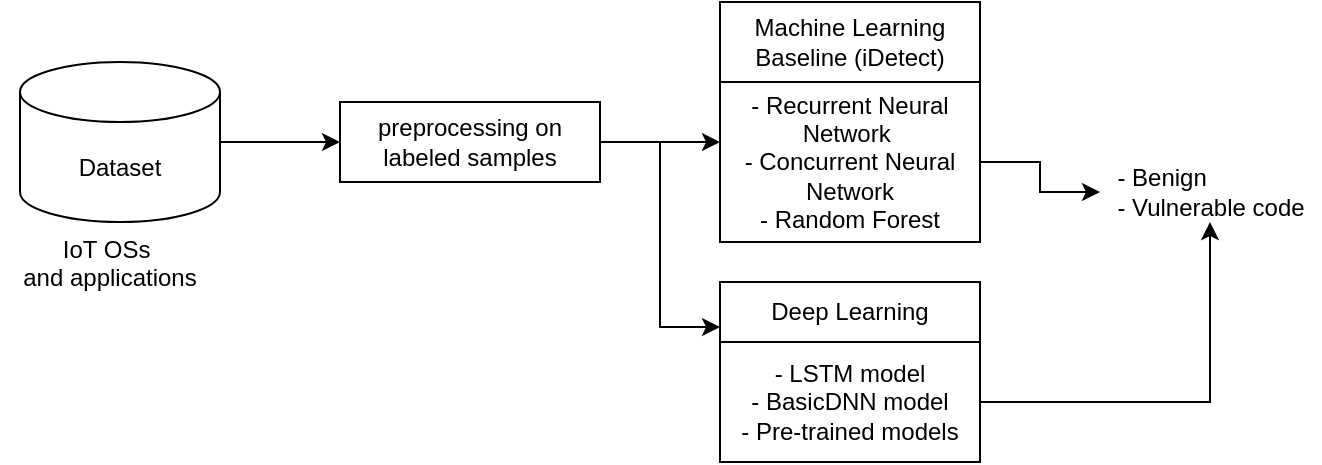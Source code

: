 <mxfile version="14.1.8" type="device"><diagram id="tKHIXXi_9BZW7XSPk5By" name="Page-1"><mxGraphModel dx="1226" dy="1212" grid="1" gridSize="10" guides="1" tooltips="1" connect="1" arrows="1" fold="1" page="1" pageScale="1" pageWidth="850" pageHeight="1100" math="0" shadow="0"><root><mxCell id="0"/><mxCell id="1" parent="0"/><mxCell id="QgjPRonn83UDzLS6FtJx-31" style="edgeStyle=orthogonalEdgeStyle;rounded=0;orthogonalLoop=1;jettySize=auto;html=1;entryX=0;entryY=0.5;entryDx=0;entryDy=0;" edge="1" parent="1" source="QgjPRonn83UDzLS6FtJx-13" target="QgjPRonn83UDzLS6FtJx-21"><mxGeometry relative="1" as="geometry"/></mxCell><mxCell id="QgjPRonn83UDzLS6FtJx-13" value="Dataset" style="shape=cylinder3;whiteSpace=wrap;html=1;boundedLbl=1;backgroundOutline=1;size=15;" vertex="1" parent="1"><mxGeometry x="100" y="220" width="100" height="80" as="geometry"/></mxCell><mxCell id="QgjPRonn83UDzLS6FtJx-20" value="&lt;span style=&quot;color: rgb(0 , 0 , 0) ; font-family: &amp;#34;helvetica&amp;#34; ; font-size: 12px ; font-style: normal ; font-weight: 400 ; letter-spacing: normal ; text-indent: 0px ; text-transform: none ; word-spacing: 0px ; background-color: rgb(255 , 255 , 255) ; display: inline ; float: none&quot;&gt;IoT OSs&amp;nbsp;&lt;/span&gt;&lt;br style=&quot;color: rgb(0 , 0 , 0) ; font-family: &amp;#34;helvetica&amp;#34; ; font-size: 12px ; font-style: normal ; font-weight: 400 ; letter-spacing: normal ; text-indent: 0px ; text-transform: none ; word-spacing: 0px&quot;&gt;&lt;span style=&quot;color: rgb(0 , 0 , 0) ; font-family: &amp;#34;helvetica&amp;#34; ; font-size: 12px ; font-style: normal ; font-weight: 400 ; letter-spacing: normal ; text-indent: 0px ; text-transform: none ; word-spacing: 0px ; background-color: rgb(255 , 255 , 255) ; display: inline ; float: none&quot;&gt;and applications&lt;/span&gt;" style="text;whiteSpace=wrap;html=1;align=center;" vertex="1" parent="1"><mxGeometry x="90" y="300" width="110" height="40" as="geometry"/></mxCell><mxCell id="QgjPRonn83UDzLS6FtJx-32" style="edgeStyle=orthogonalEdgeStyle;rounded=0;orthogonalLoop=1;jettySize=auto;html=1;entryX=0;entryY=0.375;entryDx=0;entryDy=0;entryPerimeter=0;" edge="1" parent="1" source="QgjPRonn83UDzLS6FtJx-21" target="QgjPRonn83UDzLS6FtJx-27"><mxGeometry relative="1" as="geometry"/></mxCell><mxCell id="QgjPRonn83UDzLS6FtJx-35" style="edgeStyle=orthogonalEdgeStyle;rounded=0;orthogonalLoop=1;jettySize=auto;html=1;entryX=0;entryY=0.75;entryDx=0;entryDy=0;" edge="1" parent="1" source="QgjPRonn83UDzLS6FtJx-21" target="QgjPRonn83UDzLS6FtJx-25"><mxGeometry relative="1" as="geometry"/></mxCell><mxCell id="QgjPRonn83UDzLS6FtJx-21" value="preprocessing on labeled samples" style="whiteSpace=wrap;html=1;" vertex="1" parent="1"><mxGeometry x="260" y="240" width="130" height="40" as="geometry"/></mxCell><mxCell id="QgjPRonn83UDzLS6FtJx-23" value="Machine Learning Baseline (iDetect)" style="whiteSpace=wrap;html=1;" vertex="1" parent="1"><mxGeometry x="450" y="190" width="130" height="40" as="geometry"/></mxCell><mxCell id="QgjPRonn83UDzLS6FtJx-25" value="Deep Learning" style="whiteSpace=wrap;html=1;" vertex="1" parent="1"><mxGeometry x="450" y="330" width="130" height="30" as="geometry"/></mxCell><mxCell id="QgjPRonn83UDzLS6FtJx-34" style="edgeStyle=orthogonalEdgeStyle;rounded=0;orthogonalLoop=1;jettySize=auto;html=1;" edge="1" parent="1" source="QgjPRonn83UDzLS6FtJx-26" target="QgjPRonn83UDzLS6FtJx-29"><mxGeometry relative="1" as="geometry"/></mxCell><mxCell id="QgjPRonn83UDzLS6FtJx-26" value="- LSTM model&lt;br&gt;- BasicDNN model&lt;br&gt;- Pre-trained models" style="whiteSpace=wrap;html=1;" vertex="1" parent="1"><mxGeometry x="450" y="360" width="130" height="60" as="geometry"/></mxCell><mxCell id="QgjPRonn83UDzLS6FtJx-33" style="edgeStyle=orthogonalEdgeStyle;rounded=0;orthogonalLoop=1;jettySize=auto;html=1;" edge="1" parent="1" source="QgjPRonn83UDzLS6FtJx-27" target="QgjPRonn83UDzLS6FtJx-29"><mxGeometry relative="1" as="geometry"/></mxCell><mxCell id="QgjPRonn83UDzLS6FtJx-27" value="&lt;span style=&quot;text-align: left&quot;&gt;- Recurrent Neural Network&amp;nbsp;&lt;/span&gt;&lt;br style=&quot;text-align: left&quot;&gt;&lt;span style=&quot;text-align: left&quot;&gt;- Concurrent Neural Network&lt;/span&gt;&lt;br style=&quot;text-align: left&quot;&gt;&lt;span style=&quot;text-align: left&quot;&gt;- Random Forest&lt;/span&gt;" style="whiteSpace=wrap;html=1;" vertex="1" parent="1"><mxGeometry x="450" y="230" width="130" height="80" as="geometry"/></mxCell><mxCell id="QgjPRonn83UDzLS6FtJx-29" value="&lt;div style=&quot;text-align: left&quot;&gt;&lt;span&gt;- Benign&lt;/span&gt;&lt;/div&gt;&lt;div style=&quot;text-align: left&quot;&gt;&lt;span&gt;- Vulnerable code&lt;/span&gt;&lt;/div&gt;" style="text;html=1;align=center;verticalAlign=middle;resizable=0;points=[];autosize=1;" vertex="1" parent="1"><mxGeometry x="640" y="270" width="110" height="30" as="geometry"/></mxCell></root></mxGraphModel></diagram></mxfile>